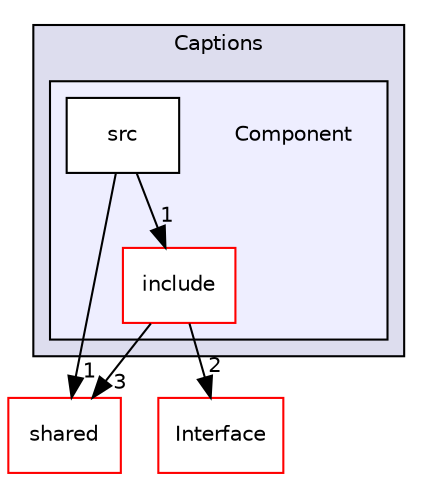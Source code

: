 digraph "/workplace/avs-device-sdk/Captions/Component" {
  compound=true
  node [ fontsize="10", fontname="Helvetica"];
  edge [ labelfontsize="10", labelfontname="Helvetica"];
  subgraph clusterdir_de0e77330fd0ab33359e90b501923c8e {
    graph [ bgcolor="#ddddee", pencolor="black", label="Captions" fontname="Helvetica", fontsize="10", URL="dir_de0e77330fd0ab33359e90b501923c8e.html"]
  subgraph clusterdir_21c4f2bcc3e3024d2def9893f2fcc6ce {
    graph [ bgcolor="#eeeeff", pencolor="black", label="" URL="dir_21c4f2bcc3e3024d2def9893f2fcc6ce.html"];
    dir_21c4f2bcc3e3024d2def9893f2fcc6ce [shape=plaintext label="Component"];
    dir_975f7f2ee1a92c949b11b292e0967a42 [shape=box label="include" color="red" fillcolor="white" style="filled" URL="dir_975f7f2ee1a92c949b11b292e0967a42.html"];
    dir_b5c37c261c4db388c49c8f527e1021a2 [shape=box label="src" color="black" fillcolor="white" style="filled" URL="dir_b5c37c261c4db388c49c8f527e1021a2.html"];
  }
  }
  dir_9982052f7ce695d12571567315b2fafa [shape=box label="shared" fillcolor="white" style="filled" color="red" URL="dir_9982052f7ce695d12571567315b2fafa.html"];
  dir_84d366bf3e804ad2ebf34dfa9ac34410 [shape=box label="Interface" fillcolor="white" style="filled" color="red" URL="dir_84d366bf3e804ad2ebf34dfa9ac34410.html"];
  dir_975f7f2ee1a92c949b11b292e0967a42->dir_9982052f7ce695d12571567315b2fafa [headlabel="3", labeldistance=1.5 headhref="dir_000437_000598.html"];
  dir_975f7f2ee1a92c949b11b292e0967a42->dir_84d366bf3e804ad2ebf34dfa9ac34410 [headlabel="2", labeldistance=1.5 headhref="dir_000437_000445.html"];
  dir_b5c37c261c4db388c49c8f527e1021a2->dir_9982052f7ce695d12571567315b2fafa [headlabel="1", labeldistance=1.5 headhref="dir_000439_000598.html"];
  dir_b5c37c261c4db388c49c8f527e1021a2->dir_975f7f2ee1a92c949b11b292e0967a42 [headlabel="1", labeldistance=1.5 headhref="dir_000439_000437.html"];
}
